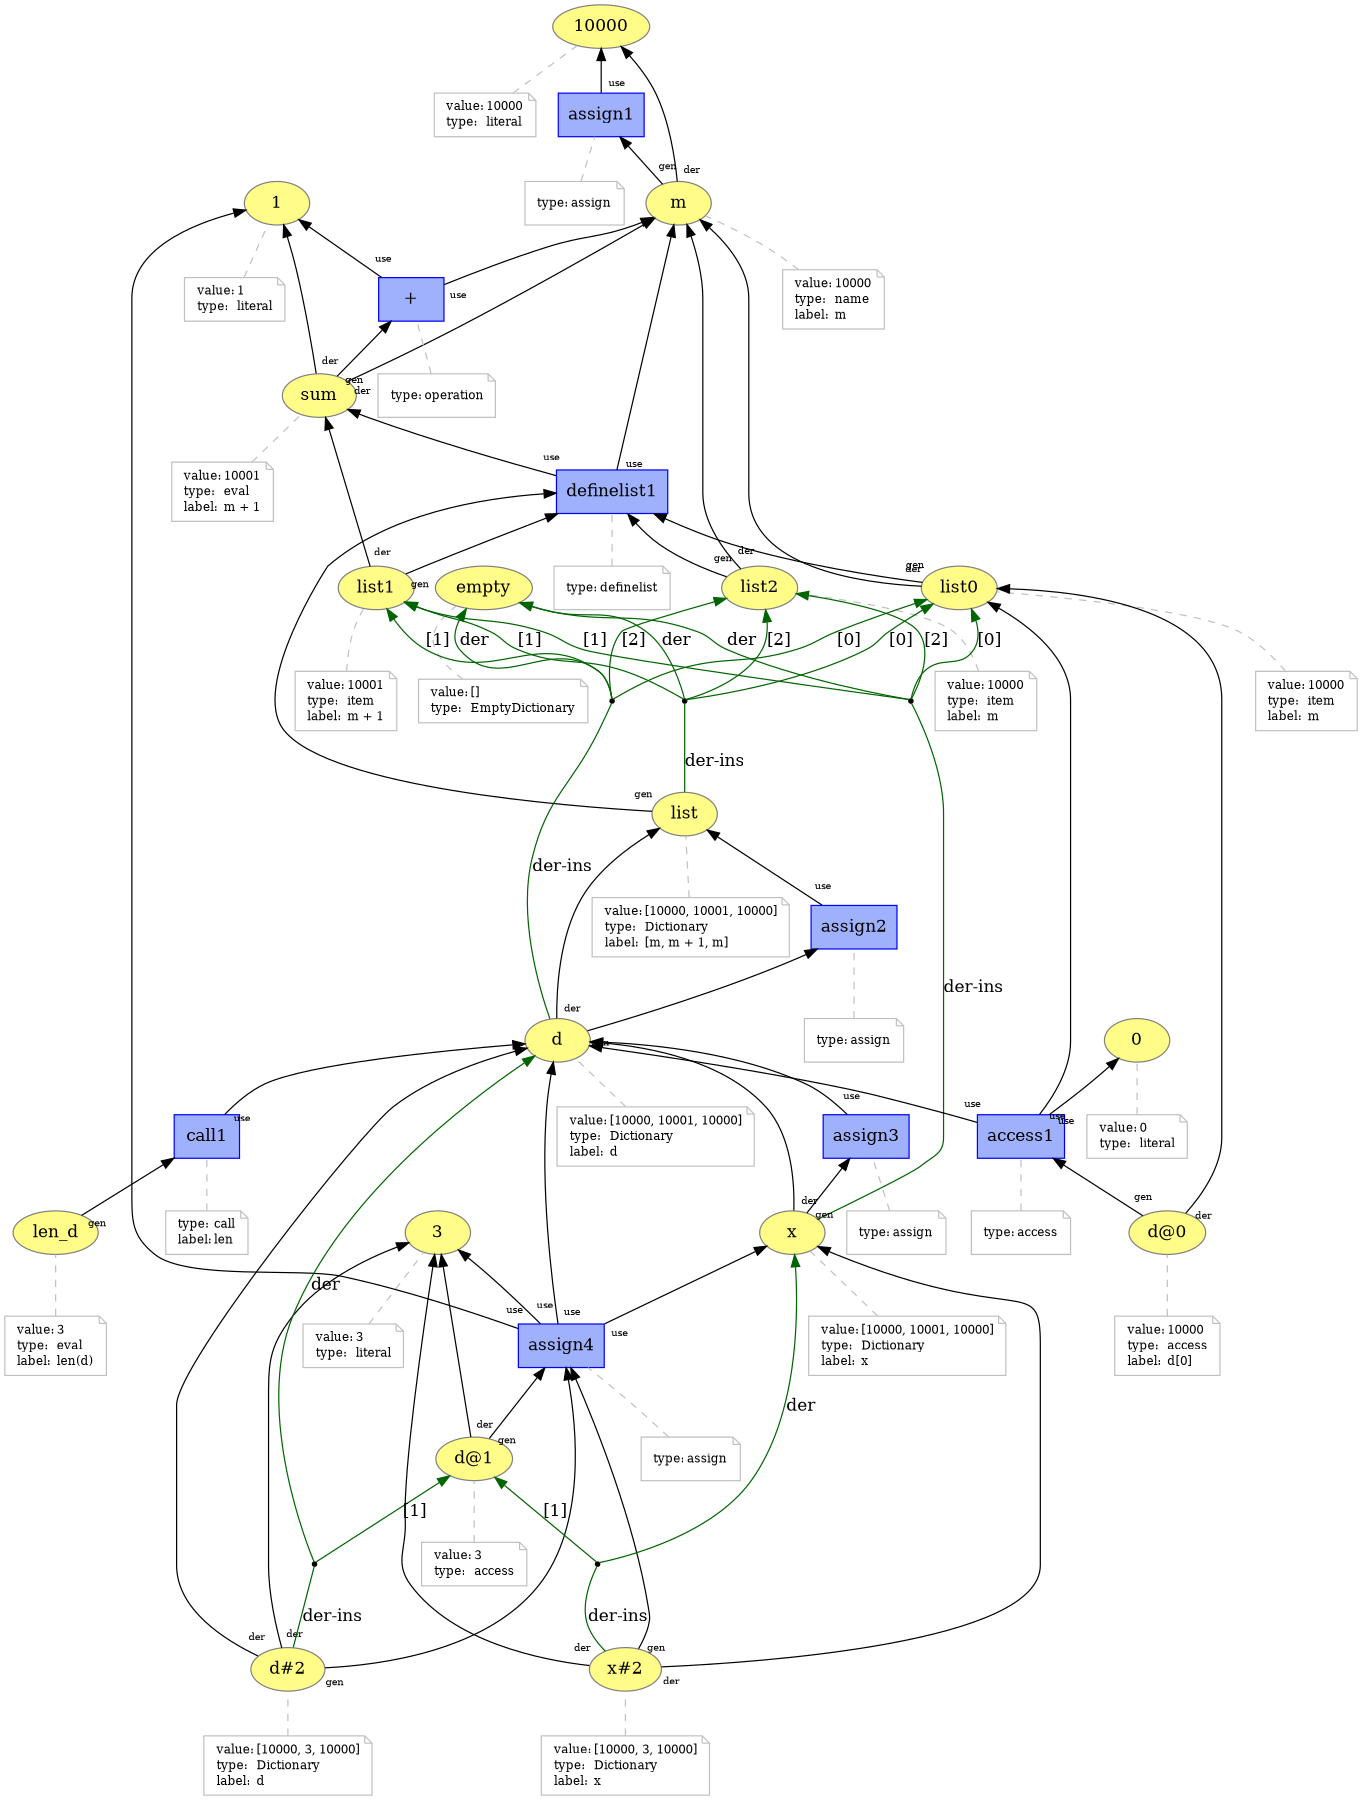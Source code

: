 digraph "PROV" { size="16,12"; rankdir="BT";
"http://example.org/10000" [fillcolor="#FFFC87",color="#808080",style="filled",label="10000",URL="http://example.org/10000"]
"http://example.org/10000-attrs" [color="gray",shape="note",fontsize="10",fontcolor="black",label=<<TABLE cellpadding="0" border="0">
	<TR>
	    <TD align="left">value:</TD>
	    <TD align="left">10000</TD>
	</TR>
	<TR>
	    <TD align="left">type:</TD>
	    <TD align="left">literal</TD>
	</TR>
</TABLE>>]
"http://example.org/10000-attrs" -> "http://example.org/10000" [color="gray",style="dashed",arrowhead="none"]
"http://example.org/m" [fillcolor="#FFFC87",color="#808080",style="filled",label="m",URL="http://example.org/m"]
"http://example.org/m-attrs" [color="gray",shape="note",fontsize="10",fontcolor="black",label=<<TABLE cellpadding="0" border="0">
	<TR>
	    <TD align="left">value:</TD>
	    <TD align="left">10000</TD>
	</TR>
	<TR>
	    <TD align="left">type:</TD>
	    <TD align="left">name</TD>
	</TR>
	<TR>
	    <TD align="left">label:</TD>
	    <TD align="left">m</TD>
	</TR>
</TABLE>>]
"http://example.org/m-attrs" -> "http://example.org/m" [color="gray",style="dashed",arrowhead="none"]
"http://example.org/assign1" [fillcolor="#9FB1FC",color="#0000FF",shape="polygon",sides="4",style="filled",label="assign1",URL="http://example.org/assign1"]
"http://example.org/assign1-attrs" [color="gray",shape="note",fontsize="10",fontcolor="black",label=<<TABLE cellpadding="0" border="0">
	<TR>
	    <TD align="left">type:</TD>
	    <TD align="left">assign</TD>
	</TR>
</TABLE>>]
"http://example.org/assign1-attrs" -> "http://example.org/assign1" [color="gray",style="dashed",arrowhead="none"]
"http://example.org/m" -> "http://example.org/10000" [labelfontsize="8",labeldistance="1.5",labelangle="60.0",rotation="20",taillabel="der"]
"http://example.org/1" [fillcolor="#FFFC87",color="#808080",style="filled",label="1",URL="http://example.org/1"]
"http://example.org/1-attrs" [color="gray",shape="note",fontsize="10",fontcolor="black",label=<<TABLE cellpadding="0" border="0">
	<TR>
	    <TD align="left">value:</TD>
	    <TD align="left">1</TD>
	</TR>
	<TR>
	    <TD align="left">type:</TD>
	    <TD align="left">literal</TD>
	</TR>
</TABLE>>]
"http://example.org/1-attrs" -> "http://example.org/1" [color="gray",style="dashed",arrowhead="none"]
"http://example.org/sum" [fillcolor="#FFFC87",color="#808080",style="filled",label="sum",URL="http://example.org/sum"]
"http://example.org/sum-attrs" [color="gray",shape="note",fontsize="10",fontcolor="black",label=<<TABLE cellpadding="0" border="0">
	<TR>
	    <TD align="left">value:</TD>
	    <TD align="left">10001</TD>
	</TR>
	<TR>
	    <TD align="left">type:</TD>
	    <TD align="left">eval</TD>
	</TR>
	<TR>
	    <TD align="left">label:</TD>
	    <TD align="left">m + 1</TD>
	</TR>
</TABLE>>]
"http://example.org/sum-attrs" -> "http://example.org/sum" [color="gray",style="dashed",arrowhead="none"]
"http://example.org/+" [fillcolor="#9FB1FC",color="#0000FF",shape="polygon",sides="4",style="filled",label="+",URL="http://example.org/+"]
"http://example.org/+-attrs" [color="gray",shape="note",fontsize="10",fontcolor="black",label=<<TABLE cellpadding="0" border="0">
	<TR>
	    <TD align="left">type:</TD>
	    <TD align="left">operation</TD>
	</TR>
</TABLE>>]
"http://example.org/+-attrs" -> "http://example.org/+" [color="gray",style="dashed",arrowhead="none"]
"http://example.org/sum" -> "http://example.org/m" [labelfontsize="8",labeldistance="1.5",labelangle="60.0",rotation="20",taillabel="der"]
"http://example.org/sum" -> "http://example.org/1" [labelfontsize="8",labeldistance="1.5",labelangle="60.0",rotation="20",taillabel="der"]
"http://example.org/empty" [fillcolor="#FFFC87",color="#808080",style="filled",label="empty",URL="http://example.org/empty"]
"http://example.org/empty-attrs" [color="gray",shape="note",fontsize="10",fontcolor="black",label=<<TABLE cellpadding="0" border="0">
	<TR>
	    <TD align="left">value:</TD>
	    <TD align="left">[]</TD>
	</TR>
	<TR>
	    <TD align="left">type:</TD>
	    <TD align="left">EmptyDictionary</TD>
	</TR>
</TABLE>>]
"http://example.org/empty-attrs" -> "http://example.org/empty" [color="gray",style="dashed",arrowhead="none"]
"http://example.org/list" [fillcolor="#FFFC87",color="#808080",style="filled",label="list",URL="http://example.org/list"]
"http://example.org/list-attrs" [color="gray",shape="note",fontsize="10",fontcolor="black",label=<<TABLE cellpadding="0" border="0">
	<TR>
	    <TD align="left">value:</TD>
	    <TD align="left">[10000, 10001, 10000]</TD>
	</TR>
	<TR>
	    <TD align="left">type:</TD>
	    <TD align="left">Dictionary</TD>
	</TR>
	<TR>
	    <TD align="left">label:</TD>
	    <TD align="left">[m, m + 1, m]</TD>
	</TR>
</TABLE>>]
"http://example.org/list-attrs" -> "http://example.org/list" [color="gray",style="dashed",arrowhead="none"]
"http://example.org/list0" [fillcolor="#FFFC87",color="#808080",style="filled",label="list0",URL="http://example.org/list0"]
"http://example.org/list0-attrs" [color="gray",shape="note",fontsize="10",fontcolor="black",label=<<TABLE cellpadding="0" border="0">
	<TR>
	    <TD align="left">value:</TD>
	    <TD align="left">10000</TD>
	</TR>
	<TR>
	    <TD align="left">type:</TD>
	    <TD align="left">item</TD>
	</TR>
	<TR>
	    <TD align="left">label:</TD>
	    <TD align="left">m</TD>
	</TR>
</TABLE>>]
"http://example.org/list0-attrs" -> "http://example.org/list0" [color="gray",style="dashed",arrowhead="none"]
"http://example.org/list1" [fillcolor="#FFFC87",color="#808080",style="filled",label="list1",URL="http://example.org/list1"]
"http://example.org/list1-attrs" [color="gray",shape="note",fontsize="10",fontcolor="black",label=<<TABLE cellpadding="0" border="0">
	<TR>
	    <TD align="left">value:</TD>
	    <TD align="left">10001</TD>
	</TR>
	<TR>
	    <TD align="left">type:</TD>
	    <TD align="left">item</TD>
	</TR>
	<TR>
	    <TD align="left">label:</TD>
	    <TD align="left">m + 1</TD>
	</TR>
</TABLE>>]
"http://example.org/list1-attrs" -> "http://example.org/list1" [color="gray",style="dashed",arrowhead="none"]
"http://example.org/list2" [fillcolor="#FFFC87",color="#808080",style="filled",label="list2",URL="http://example.org/list2"]
"http://example.org/list2-attrs" [color="gray",shape="note",fontsize="10",fontcolor="black",label=<<TABLE cellpadding="0" border="0">
	<TR>
	    <TD align="left">value:</TD>
	    <TD align="left">10000</TD>
	</TR>
	<TR>
	    <TD align="left">type:</TD>
	    <TD align="left">item</TD>
	</TR>
	<TR>
	    <TD align="left">label:</TD>
	    <TD align="left">m</TD>
	</TR>
</TABLE>>]
"http://example.org/list2-attrs" -> "http://example.org/list2" [color="gray",style="dashed",arrowhead="none"]
"bn0" [shape="point",label=""]
"http://example.org/list" -> "bn0" [fontsize="14",labeldistance="1.5",color="darkgreen",labelangle="60.0",rotation="20",label="der-ins",arrowhead="none"]
"bn0" -> "http://example.org/empty" [fontsize="14",labeldistance="1.5",color="darkgreen",labelangle="60.0",rotation="20",label="der"]
"bn0" -> "http://example.org/list0" [fontsize="14",labeldistance="1.5",color="darkgreen",labelangle="60.0",rotation="20",label="[0]"]
"bn0" -> "http://example.org/list1" [fontsize="14",labeldistance="1.5",color="darkgreen",labelangle="60.0",rotation="20",label="[1]"]
"bn0" -> "http://example.org/list2" [fontsize="14",labeldistance="1.5",color="darkgreen",labelangle="60.0",rotation="20",label="[2]"]
"http://example.org/definelist1" [fillcolor="#9FB1FC",color="#0000FF",shape="polygon",sides="4",style="filled",label="definelist1",URL="http://example.org/definelist1"]
"http://example.org/definelist1-attrs" [color="gray",shape="note",fontsize="10",fontcolor="black",label=<<TABLE cellpadding="0" border="0">
	<TR>
	    <TD align="left">type:</TD>
	    <TD align="left">definelist</TD>
	</TR>
</TABLE>>]
"http://example.org/definelist1-attrs" -> "http://example.org/definelist1" [color="gray",style="dashed",arrowhead="none"]
"http://example.org/list0" -> "http://example.org/m" [labelfontsize="8",labeldistance="1.5",labelangle="60.0",rotation="20",taillabel="der"]
"http://example.org/list1" -> "http://example.org/sum" [labelfontsize="8",labeldistance="1.5",labelangle="60.0",rotation="20",taillabel="der"]
"http://example.org/list2" -> "http://example.org/m" [labelfontsize="8",labeldistance="1.5",labelangle="60.0",rotation="20",taillabel="der"]
"http://example.org/list" -> "http://example.org/definelist1" [labelfontsize="8",labeldistance="1.5",labelangle="60.0",rotation="20",taillabel="gen"]
"http://example.org/d" [fillcolor="#FFFC87",color="#808080",style="filled",label="d",URL="http://example.org/d"]
"http://example.org/d-attrs" [color="gray",shape="note",fontsize="10",fontcolor="black",label=<<TABLE cellpadding="0" border="0">
	<TR>
	    <TD align="left">value:</TD>
	    <TD align="left">[10000, 10001, 10000]</TD>
	</TR>
	<TR>
	    <TD align="left">type:</TD>
	    <TD align="left">Dictionary</TD>
	</TR>
	<TR>
	    <TD align="left">label:</TD>
	    <TD align="left">d</TD>
	</TR>
</TABLE>>]
"http://example.org/d-attrs" -> "http://example.org/d" [color="gray",style="dashed",arrowhead="none"]
"bn1" [shape="point",label=""]
"http://example.org/d" -> "bn1" [fontsize="14",labeldistance="1.5",color="darkgreen",labelangle="60.0",rotation="20",label="der-ins",arrowhead="none"]
"bn1" -> "http://example.org/empty" [fontsize="14",labeldistance="1.5",color="darkgreen",labelangle="60.0",rotation="20",label="der"]
"bn1" -> "http://example.org/list0" [fontsize="14",labeldistance="1.5",color="darkgreen",labelangle="60.0",rotation="20",label="[0]"]
"bn1" -> "http://example.org/list1" [fontsize="14",labeldistance="1.5",color="darkgreen",labelangle="60.0",rotation="20",label="[1]"]
"bn1" -> "http://example.org/list2" [fontsize="14",labeldistance="1.5",color="darkgreen",labelangle="60.0",rotation="20",label="[2]"]
"http://example.org/assign2" [fillcolor="#9FB1FC",color="#0000FF",shape="polygon",sides="4",style="filled",label="assign2",URL="http://example.org/assign2"]
"http://example.org/assign2-attrs" [color="gray",shape="note",fontsize="10",fontcolor="black",label=<<TABLE cellpadding="0" border="0">
	<TR>
	    <TD align="left">type:</TD>
	    <TD align="left">assign</TD>
	</TR>
</TABLE>>]
"http://example.org/assign2-attrs" -> "http://example.org/assign2" [color="gray",style="dashed",arrowhead="none"]
"http://example.org/d" -> "http://example.org/list" [labelfontsize="8",labeldistance="1.5",labelangle="60.0",rotation="20",taillabel="der"]
"http://example.org/x" [fillcolor="#FFFC87",color="#808080",style="filled",label="x",URL="http://example.org/x"]
"http://example.org/x-attrs" [color="gray",shape="note",fontsize="10",fontcolor="black",label=<<TABLE cellpadding="0" border="0">
	<TR>
	    <TD align="left">value:</TD>
	    <TD align="left">[10000, 10001, 10000]</TD>
	</TR>
	<TR>
	    <TD align="left">type:</TD>
	    <TD align="left">Dictionary</TD>
	</TR>
	<TR>
	    <TD align="left">label:</TD>
	    <TD align="left">x</TD>
	</TR>
</TABLE>>]
"http://example.org/x-attrs" -> "http://example.org/x" [color="gray",style="dashed",arrowhead="none"]
"bn2" [shape="point",label=""]
"http://example.org/x" -> "bn2" [fontsize="14",labeldistance="1.5",color="darkgreen",labelangle="60.0",rotation="20",label="der-ins",arrowhead="none"]
"bn2" -> "http://example.org/empty" [fontsize="14",labeldistance="1.5",color="darkgreen",labelangle="60.0",rotation="20",label="der"]
"bn2" -> "http://example.org/list0" [fontsize="14",labeldistance="1.5",color="darkgreen",labelangle="60.0",rotation="20",label="[0]"]
"bn2" -> "http://example.org/list1" [fontsize="14",labeldistance="1.5",color="darkgreen",labelangle="60.0",rotation="20",label="[1]"]
"bn2" -> "http://example.org/list2" [fontsize="14",labeldistance="1.5",color="darkgreen",labelangle="60.0",rotation="20",label="[2]"]
"http://example.org/assign3" [fillcolor="#9FB1FC",color="#0000FF",shape="polygon",sides="4",style="filled",label="assign3",URL="http://example.org/assign3"]
"http://example.org/assign3-attrs" [color="gray",shape="note",fontsize="10",fontcolor="black",label=<<TABLE cellpadding="0" border="0">
	<TR>
	    <TD align="left">type:</TD>
	    <TD align="left">assign</TD>
	</TR>
</TABLE>>]
"http://example.org/assign3-attrs" -> "http://example.org/assign3" [color="gray",style="dashed",arrowhead="none"]
"http://example.org/x" -> "http://example.org/d" [labelfontsize="8",labeldistance="1.5",labelangle="60.0",rotation="20",taillabel="der"]
"http://example.org/len_d" [fillcolor="#FFFC87",color="#808080",style="filled",label="len_d",URL="http://example.org/len_d"]
"http://example.org/len_d-attrs" [color="gray",shape="note",fontsize="10",fontcolor="black",label=<<TABLE cellpadding="0" border="0">
	<TR>
	    <TD align="left">value:</TD>
	    <TD align="left">3</TD>
	</TR>
	<TR>
	    <TD align="left">type:</TD>
	    <TD align="left">eval</TD>
	</TR>
	<TR>
	    <TD align="left">label:</TD>
	    <TD align="left">len(d)</TD>
	</TR>
</TABLE>>]
"http://example.org/len_d-attrs" -> "http://example.org/len_d" [color="gray",style="dashed",arrowhead="none"]
"http://example.org/call1" [fillcolor="#9FB1FC",color="#0000FF",shape="polygon",sides="4",style="filled",label="call1",URL="http://example.org/call1"]
"http://example.org/call1-attrs" [color="gray",shape="note",fontsize="10",fontcolor="black",label=<<TABLE cellpadding="0" border="0">
	<TR>
	    <TD align="left">type:</TD>
	    <TD align="left">call</TD>
	</TR>
	<TR>
	    <TD align="left">label:</TD>
	    <TD align="left">len</TD>
	</TR>
</TABLE>>]
"http://example.org/call1-attrs" -> "http://example.org/call1" [color="gray",style="dashed",arrowhead="none"]
"http://example.org/call1" -> "http://example.org/d" [labelfontsize="8",labeldistance="1.5",labelangle="60.0",rotation="20",taillabel="use"]
"http://example.org/len_d" -> "http://example.org/call1" [labelfontsize="8",labeldistance="1.5",labelangle="60.0",rotation="20",taillabel="gen"]
"http://example.org/0" [fillcolor="#FFFC87",color="#808080",style="filled",label="0",URL="http://example.org/0"]
"http://example.org/0-attrs" [color="gray",shape="note",fontsize="10",fontcolor="black",label=<<TABLE cellpadding="0" border="0">
	<TR>
	    <TD align="left">value:</TD>
	    <TD align="left">0</TD>
	</TR>
	<TR>
	    <TD align="left">type:</TD>
	    <TD align="left">literal</TD>
	</TR>
</TABLE>>]
"http://example.org/0-attrs" -> "http://example.org/0" [color="gray",style="dashed",arrowhead="none"]
"http://example.org/d@0" [fillcolor="#FFFC87",color="#808080",style="filled",label="d@0",URL="http://example.org/d@0"]
"http://example.org/d@0-attrs" [color="gray",shape="note",fontsize="10",fontcolor="black",label=<<TABLE cellpadding="0" border="0">
	<TR>
	    <TD align="left">value:</TD>
	    <TD align="left">10000</TD>
	</TR>
	<TR>
	    <TD align="left">type:</TD>
	    <TD align="left">access</TD>
	</TR>
	<TR>
	    <TD align="left">label:</TD>
	    <TD align="left">d[0]</TD>
	</TR>
</TABLE>>]
"http://example.org/d@0-attrs" -> "http://example.org/d@0" [color="gray",style="dashed",arrowhead="none"]
"http://example.org/access1" [fillcolor="#9FB1FC",color="#0000FF",shape="polygon",sides="4",style="filled",label="access1",URL="http://example.org/access1"]
"http://example.org/access1-attrs" [color="gray",shape="note",fontsize="10",fontcolor="black",label=<<TABLE cellpadding="0" border="0">
	<TR>
	    <TD align="left">type:</TD>
	    <TD align="left">access</TD>
	</TR>
</TABLE>>]
"http://example.org/access1-attrs" -> "http://example.org/access1" [color="gray",style="dashed",arrowhead="none"]
"http://example.org/access1" -> "http://example.org/d" [labelfontsize="8",labeldistance="1.5",labelangle="60.0",rotation="20",taillabel="use"]
"http://example.org/access1" -> "http://example.org/0" [labelfontsize="8",labeldistance="1.5",labelangle="60.0",rotation="20",taillabel="use"]
"http://example.org/d@0" -> "http://example.org/list0" [labelfontsize="8",labeldistance="1.5",labelangle="60.0",rotation="20",taillabel="der"]
"http://example.org/3" [fillcolor="#FFFC87",color="#808080",style="filled",label="3",URL="http://example.org/3"]
"http://example.org/3-attrs" [color="gray",shape="note",fontsize="10",fontcolor="black",label=<<TABLE cellpadding="0" border="0">
	<TR>
	    <TD align="left">value:</TD>
	    <TD align="left">3</TD>
	</TR>
	<TR>
	    <TD align="left">type:</TD>
	    <TD align="left">literal</TD>
	</TR>
</TABLE>>]
"http://example.org/3-attrs" -> "http://example.org/3" [color="gray",style="dashed",arrowhead="none"]
"http://example.org/d@1" [fillcolor="#FFFC87",color="#808080",style="filled",label="d@1",URL="http://example.org/d@1"]
"http://example.org/d@1-attrs" [color="gray",shape="note",fontsize="10",fontcolor="black",label=<<TABLE cellpadding="0" border="0">
	<TR>
	    <TD align="left">value:</TD>
	    <TD align="left">3</TD>
	</TR>
	<TR>
	    <TD align="left">type:</TD>
	    <TD align="left">access</TD>
	</TR>
</TABLE>>]
"http://example.org/d@1-attrs" -> "http://example.org/d@1" [color="gray",style="dashed",arrowhead="none"]
"http://example.org/assign4" [fillcolor="#9FB1FC",color="#0000FF",shape="polygon",sides="4",style="filled",label="assign4",URL="http://example.org/assign4"]
"http://example.org/assign4-attrs" [color="gray",shape="note",fontsize="10",fontcolor="black",label=<<TABLE cellpadding="0" border="0">
	<TR>
	    <TD align="left">type:</TD>
	    <TD align="left">assign</TD>
	</TR>
</TABLE>>]
"http://example.org/assign4-attrs" -> "http://example.org/assign4" [color="gray",style="dashed",arrowhead="none"]
"http://example.org/assign4" -> "http://example.org/1" [labelfontsize="8",labeldistance="1.5",labelangle="60.0",rotation="20",taillabel="use"]
"http://example.org/d@1" -> "http://example.org/3" [labelfontsize="8",labeldistance="1.5",labelangle="60.0",rotation="20",taillabel="der"]
"http://example.org/d#2" [fillcolor="#FFFC87",color="#808080",style="filled",label="d#2",URL="http://example.org/d#2"]
"http://example.org/d#2-attrs" [color="gray",shape="note",fontsize="10",fontcolor="black",label=<<TABLE cellpadding="0" border="0">
	<TR>
	    <TD align="left">value:</TD>
	    <TD align="left">[10000, 3, 10000]</TD>
	</TR>
	<TR>
	    <TD align="left">type:</TD>
	    <TD align="left">Dictionary</TD>
	</TR>
	<TR>
	    <TD align="left">label:</TD>
	    <TD align="left">d</TD>
	</TR>
</TABLE>>]
"http://example.org/d#2-attrs" -> "http://example.org/d#2" [color="gray",style="dashed",arrowhead="none"]
"http://example.org/d#2" -> "http://example.org/d" [labelfontsize="8",labeldistance="1.5",labelangle="60.0",rotation="20",taillabel="der"]
"http://example.org/d#2" -> "http://example.org/3" [labelfontsize="8",labeldistance="1.5",labelangle="60.0",rotation="20",taillabel="der"]
"bn3" [shape="point",label=""]
"http://example.org/d#2" -> "bn3" [fontsize="14",labeldistance="1.5",color="darkgreen",labelangle="60.0",rotation="20",label="der-ins",arrowhead="none"]
"bn3" -> "http://example.org/d" [fontsize="14",labeldistance="1.5",color="darkgreen",labelangle="60.0",rotation="20",label="der"]
"bn3" -> "http://example.org/d@1" [fontsize="14",labeldistance="1.5",color="darkgreen",labelangle="60.0",rotation="20",label="[1]"]
"http://example.org/x#2" [fillcolor="#FFFC87",color="#808080",style="filled",label="x#2",URL="http://example.org/x#2"]
"http://example.org/x#2-attrs" [color="gray",shape="note",fontsize="10",fontcolor="black",label=<<TABLE cellpadding="0" border="0">
	<TR>
	    <TD align="left">value:</TD>
	    <TD align="left">[10000, 3, 10000]</TD>
	</TR>
	<TR>
	    <TD align="left">type:</TD>
	    <TD align="left">Dictionary</TD>
	</TR>
	<TR>
	    <TD align="left">label:</TD>
	    <TD align="left">x</TD>
	</TR>
</TABLE>>]
"http://example.org/x#2-attrs" -> "http://example.org/x#2" [color="gray",style="dashed",arrowhead="none"]
"http://example.org/x#2" -> "http://example.org/x" [labelfontsize="8",labeldistance="1.5",labelangle="60.0",rotation="20",taillabel="der"]
"http://example.org/x#2" -> "http://example.org/3" [labelfontsize="8",labeldistance="1.5",labelangle="60.0",rotation="20",taillabel="der"]
"bn4" [shape="point",label=""]
"http://example.org/x#2" -> "bn4" [fontsize="14",labeldistance="1.5",color="darkgreen",labelangle="60.0",rotation="20",label="der-ins",arrowhead="none"]
"bn4" -> "http://example.org/x" [fontsize="14",labeldistance="1.5",color="darkgreen",labelangle="60.0",rotation="20",label="der"]
"bn4" -> "http://example.org/d@1" [fontsize="14",labeldistance="1.5",color="darkgreen",labelangle="60.0",rotation="20",label="[1]"]
"http://example.org/assign4" -> "http://example.org/x" [labelfontsize="8",labeldistance="1.5",labelangle="60.0",rotation="20",taillabel="use"]
"http://example.org/assign3" -> "http://example.org/d" [labelfontsize="8",labeldistance="1.5",labelangle="60.0",rotation="20",taillabel="use"]
"http://example.org/assign4" -> "http://example.org/d" [labelfontsize="8",labeldistance="1.5",labelangle="60.0",rotation="20",taillabel="use"]
"http://example.org/assign2" -> "http://example.org/list" [labelfontsize="8",labeldistance="1.5",labelangle="60.0",rotation="20",taillabel="use"]
"http://example.org/definelist1" -> "http://example.org/m" [labelfontsize="8",labeldistance="1.5",labelangle="60.0",rotation="20",taillabel="use"]
"http://example.org/access1" -> "http://example.org/list0" [labelfontsize="8",labeldistance="1.5",labelangle="60.0",rotation="20",taillabel="use"]
"http://example.org/assign4" -> "http://example.org/3" [labelfontsize="8",labeldistance="1.5",labelangle="60.0",rotation="20",taillabel="use"]
"http://example.org/definelist1" -> "http://example.org/sum" [labelfontsize="8",labeldistance="1.5",labelangle="60.0",rotation="20",taillabel="use"]
"http://example.org/assign1" -> "http://example.org/10000" [labelfontsize="8",labeldistance="1.5",labelangle="60.0",rotation="20",taillabel="use"]
"http://example.org/+" -> "http://example.org/1" [labelfontsize="8",labeldistance="1.5",labelangle="60.0",rotation="20",taillabel="use"]
"http://example.org/+" -> "http://example.org/m" [labelfontsize="8",labeldistance="1.5",labelangle="60.0",rotation="20",taillabel="use"]
"http://example.org/x" -> "http://example.org/assign3" [labelfontsize="8",labeldistance="1.5",labelangle="60.0",rotation="20",taillabel="gen"]
"http://example.org/d" -> "http://example.org/assign2" [labelfontsize="8",labeldistance="1.5",labelangle="60.0",rotation="20",taillabel="gen"]
"http://example.org/list1" -> "http://example.org/definelist1" [labelfontsize="8",labeldistance="1.5",labelangle="60.0",rotation="20",taillabel="gen"]
"http://example.org/d#2" -> "http://example.org/assign4" [labelfontsize="8",labeldistance="1.5",labelangle="60.0",rotation="20",taillabel="gen"]
"http://example.org/x#2" -> "http://example.org/assign4" [labelfontsize="8",labeldistance="1.5",labelangle="60.0",rotation="20",taillabel="gen"]
"http://example.org/m" -> "http://example.org/assign1" [labelfontsize="8",labeldistance="1.5",labelangle="60.0",rotation="20",taillabel="gen"]
"http://example.org/list2" -> "http://example.org/definelist1" [labelfontsize="8",labeldistance="1.5",labelangle="60.0",rotation="20",taillabel="gen"]
"http://example.org/sum" -> "http://example.org/+" [labelfontsize="8",labeldistance="1.5",labelangle="60.0",rotation="20",taillabel="gen"]
"http://example.org/d@0" -> "http://example.org/access1" [labelfontsize="8",labeldistance="1.5",labelangle="60.0",rotation="20",taillabel="gen"]
"http://example.org/list0" -> "http://example.org/definelist1" [labelfontsize="8",labeldistance="1.5",labelangle="60.0",rotation="20",taillabel="gen"]
"http://example.org/d@1" -> "http://example.org/assign4" [labelfontsize="8",labeldistance="1.5",labelangle="60.0",rotation="20",taillabel="gen"]
}